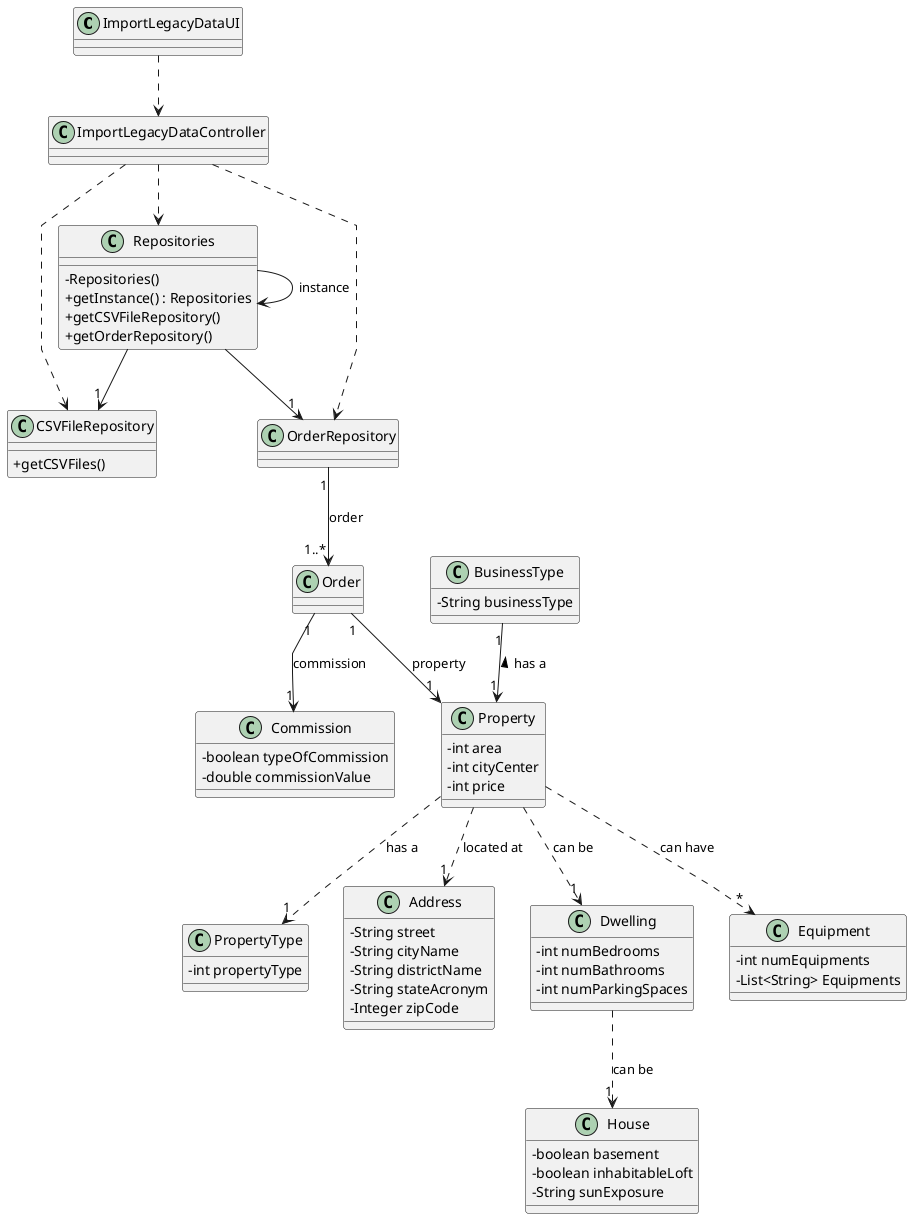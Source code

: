 @startuml
'skinparam monochrome true
skinparam packageStyle rectangle
skinparam shadowing false
skinparam linetype polyline
'skinparam linetype orto

skinparam classAttributeIconSize 0

'left to right direction

class ImportLegacyDataUI

class ImportLegacyDataController

class Repositories {
    - Repositories()
    + getInstance() : Repositories
    + getCSVFileRepository()
    + getOrderRepository()
}

class CSVFileRepository{
    + getCSVFiles()
}

class OrderRepository{

}

class PropertyType{
    - int propertyType
}

class BusinessType{
    - String businessType
}

class Address{
    - String street
    - String cityName
    - String districtName
    - String stateAcronym
    - Integer zipCode
}

class Order{
}

class Commission{
    - boolean typeOfCommission
    - double commissionValue
}

class Property{
    - int area
    - int cityCenter
    - int price
}

class Dwelling{
    - int numBedrooms
    - int numBathrooms
    - int numParkingSpaces
}

class House{
    - boolean basement
    - boolean inhabitableLoft
    - String sunExposure
}

class Equipment{
    - int numEquipments
    - List<String> Equipments
}

ImportLegacyDataUI ..> ImportLegacyDataController

ImportLegacyDataController ..> Repositories
ImportLegacyDataController ..> CSVFileRepository
ImportLegacyDataController ..> OrderRepository

Repositories --> Repositories : instance
Repositories --> "1" CSVFileRepository
Repositories --> "1" OrderRepository

OrderRepository "1" --> "1..*" Order : order

BusinessType "1" --> "1" Property : has a <


Order "1" --> "1" Property : property
Order "1" --> "1" Commission : commission

Property ..> "1" PropertyType : has a
Property ..> "1" Address : located at
Property ..> "1" Dwelling : can be
Property ..> "*" Equipment : can have

Dwelling ..> "1" House : can be

@enduml